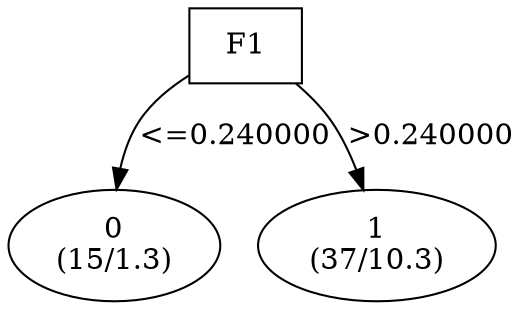 digraph YaDT {
n0 [ shape=box, label="F1\n"]
n0 -> n1 [label="<=0.240000"]
n1 [ shape=ellipse, label="0\n(15/1.3)"]
n0 -> n2 [label=">0.240000"]
n2 [ shape=ellipse, label="1\n(37/10.3)"]
}
